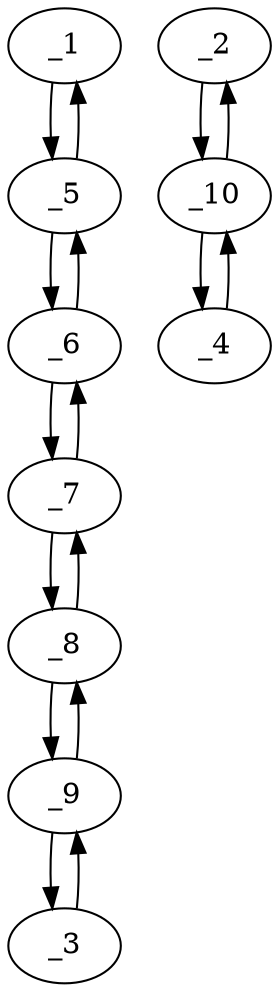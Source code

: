 digraph f1548_06 {
	_1	 [x="96.000000",
		y="110.000000"];
	_5	 [x="82.000000",
		y="104.000000"];
	_1 -> _5	 [angle="-2.736701",
		orient="-0.393919"];
	_2	 [x="141.000000",
		y="127.000000"];
	_10	 [x="155.000000",
		y="142.000000"];
	_2 -> _10	 [angle="0.819867",
		orient="0.731055"];
	_3	 [x="35.000000",
		y="155.000000"];
	_9	 [x="34.000000",
		y="138.000000"];
	_3 -> _9	 [angle="-1.629552",
		orient="-0.998274"];
	_4	 [x="166.000000",
		y="160.000000"];
	_4 -> _10	 [angle="-2.119346",
		orient="-0.853282"];
	_5 -> _1	 [angle="0.404892",
		orient="0.393919"];
	_6	 [x="62.000000",
		y="105.000000"];
	_5 -> _6	 [angle="3.091634",
		orient="0.049938"];
	_6 -> _5	 [angle="-0.049958",
		orient="-0.049938"];
	_7	 [x="52.000000",
		y="115.000000"];
	_6 -> _7	 [angle="2.356194",
		orient="0.707107"];
	_7 -> _6	 [angle="-0.785398",
		orient="-0.707107"];
	_8	 [x="39.000000",
		y="122.000000"];
	_7 -> _8	 [angle="2.647651",
		orient="0.474100"];
	_8 -> _7	 [angle="-0.493941",
		orient="-0.474100"];
	_8 -> _9	 [angle="1.873681",
		orient="0.954480"];
	_9 -> _3	 [angle="1.512041",
		orient="0.998274"];
	_9 -> _8	 [angle="-1.267911",
		orient="-0.954480"];
	_10 -> _2	 [angle="-2.321725",
		orient="-0.731055"];
	_10 -> _4	 [angle="1.022247",
		orient="0.853282"];
}
